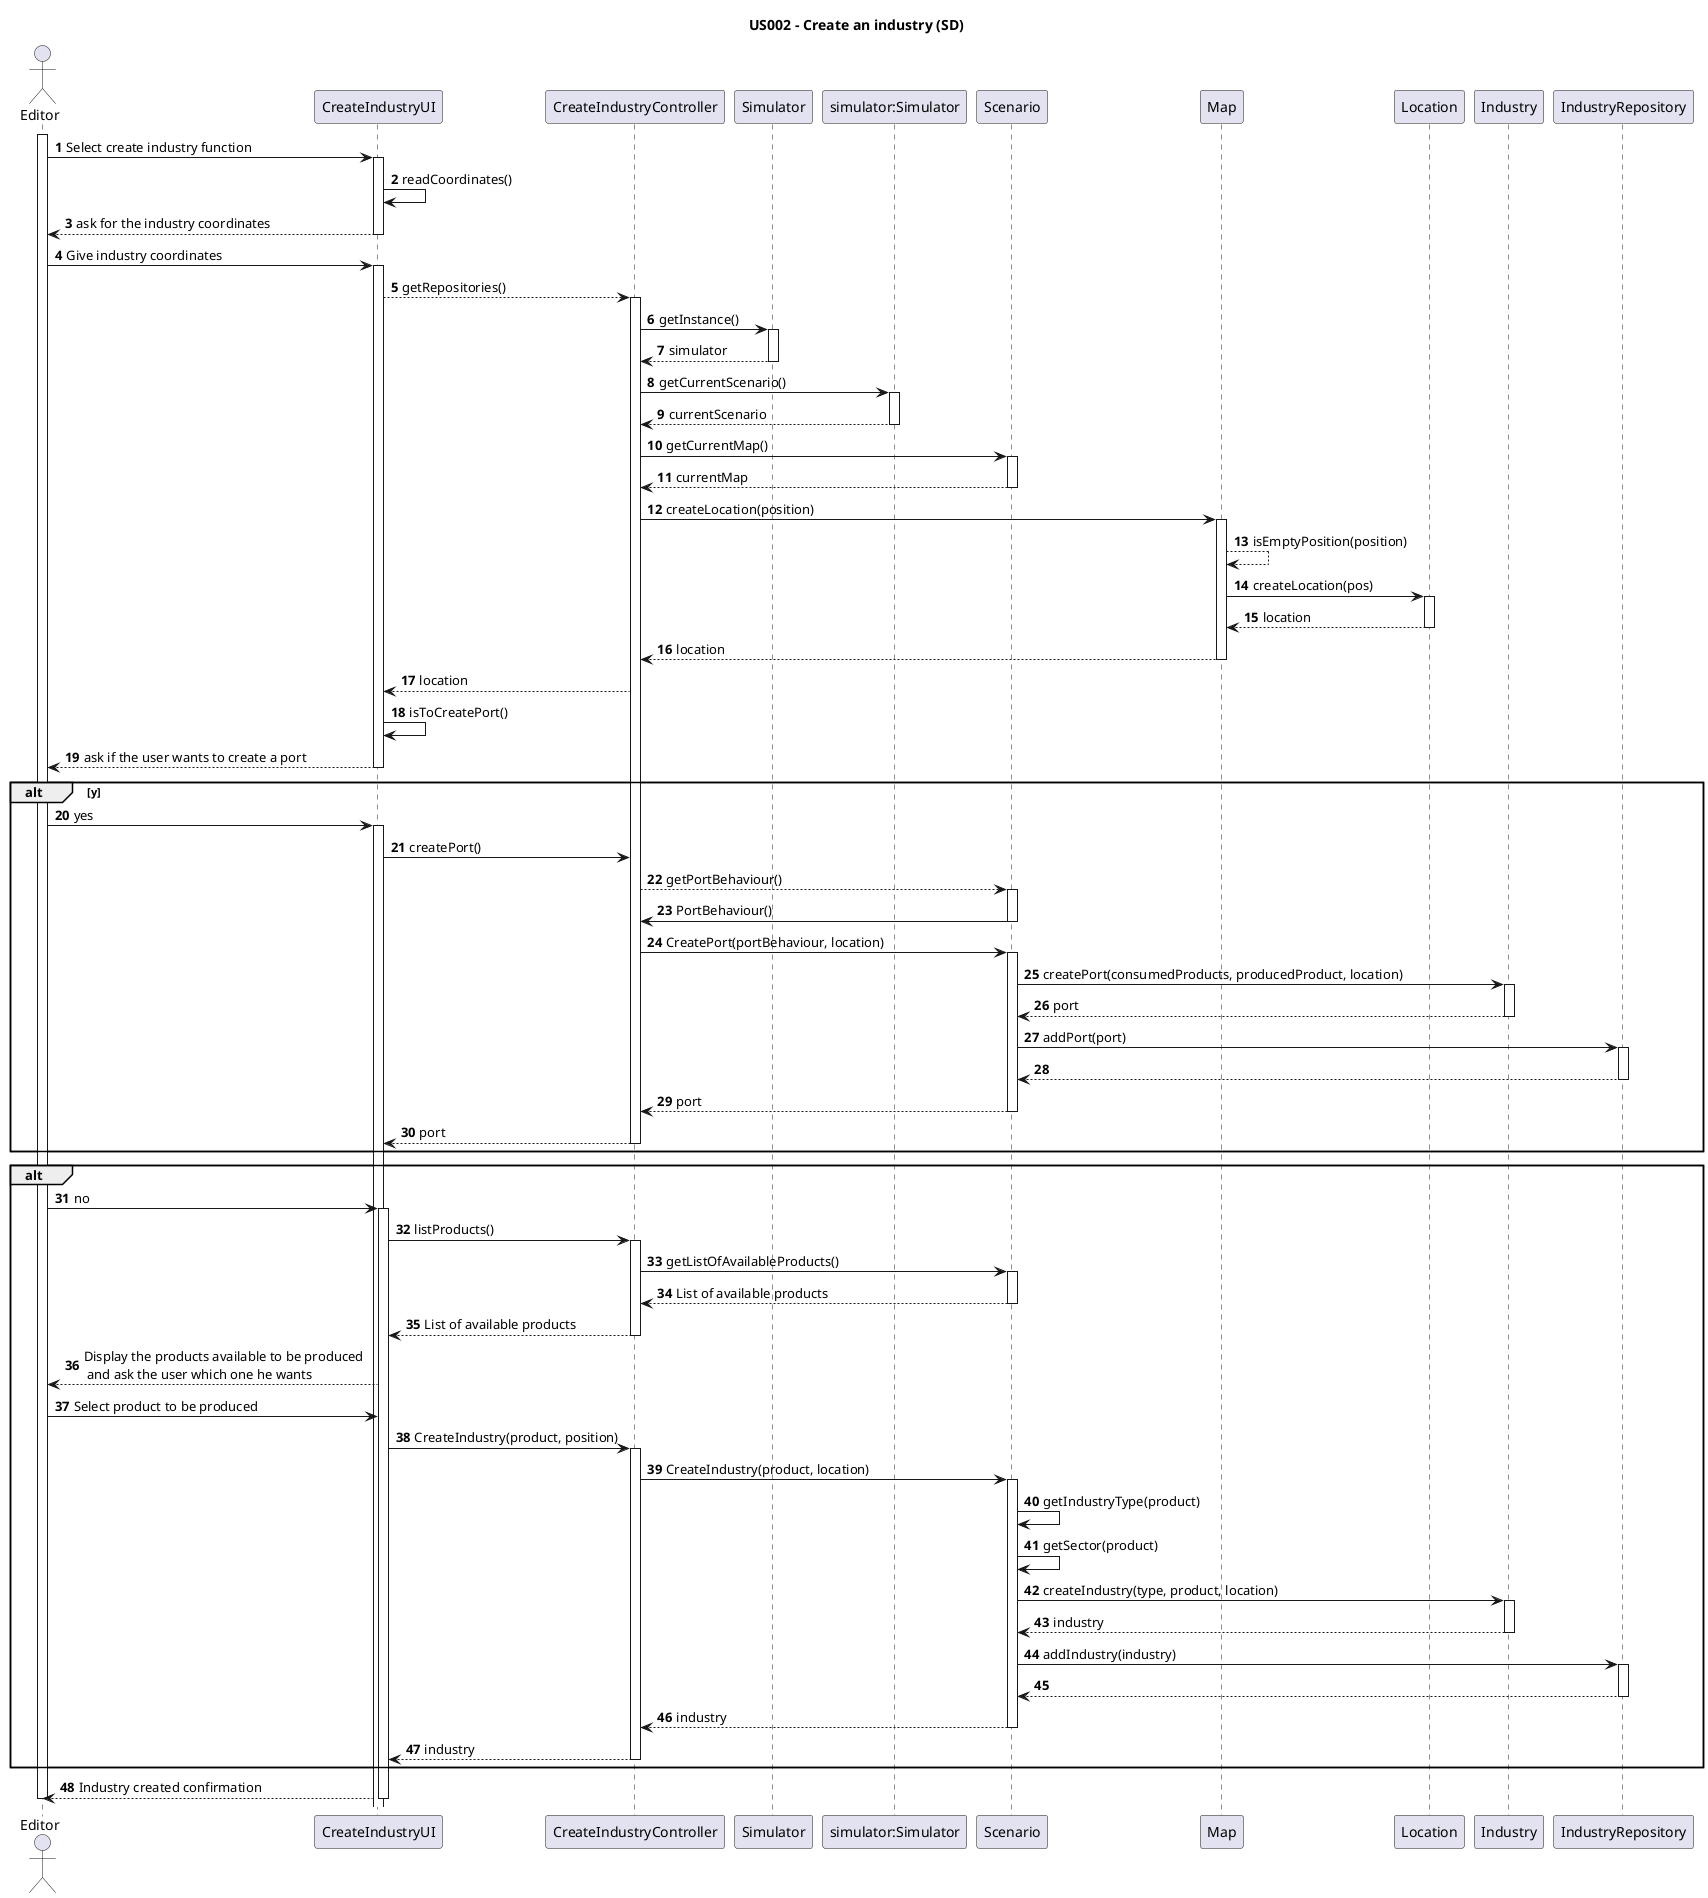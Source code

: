 @startuml
title US002 - Create an industry (SD)

autonumber
actor Editor

activate Editor
	Editor -> CreateIndustryUI: Select create industry function
	activate CreateIndustryUI
		CreateIndustryUI -> CreateIndustryUI : readCoordinates()
		CreateIndustryUI --> Editor : ask for the industry coordinates
		deactivate CreateIndustryUI

		Editor -> CreateIndustryUI: Give industry coordinates
		activate CreateIndustryUI
        		CreateIndustryUI --> CreateIndustryController : getRepositories()

        		activate CreateIndustryController
        			CreateIndustryController -> Simulator : getInstance()
        			activate Simulator
        				Simulator --> CreateIndustryController : simulator
        			deactivate Simulator
        			CreateIndustryController -> "simulator:Simulator" : getCurrentScenario()
        			activate "simulator:Simulator"
        				"simulator:Simulator" --> CreateIndustryController : currentScenario
        			deactivate "simulator:Simulator"
        			CreateIndustryController -> Scenario : getCurrentMap()
        			activate Scenario
        				Scenario --> CreateIndustryController : currentMap
        			deactivate Scenario

        			CreateIndustryController -> Map : createLocation(position)
        			activate Map
        				Map  --> Map : isEmptyPosition(position)
        				Map -> Location : createLocation(pos)
        				activate Location
        				Location --> Map : location
        				deactivate Location
        			Map  --> CreateIndustryController : location
        			deactivate Map
        			CreateIndustryController  --> CreateIndustryUI : location
		CreateIndustryUI -> CreateIndustryUI : isToCreatePort()
		CreateIndustryUI --> Editor : ask if the user wants to create a port
		deactivate CreateIndustryUI

		alt y
		    Editor -> CreateIndustryUI: yes
            activate CreateIndustryUI
    		CreateIndustryUI -> CreateIndustryController   : createPort()
			CreateIndustryController --> Scenario : getPortBehaviour()
			activate "Scenario"
				Scenario -> CreateIndustryController : PortBehaviour()
			deactivate "Scenario"

			CreateIndustryController -> Scenario : CreatePort(portBehaviour, location)
			activate Scenario

				Scenario -> Industry : createPort(consumedProducts, producedProduct, location)
                	activate Industry
                		Industry --> Scenario : port
                	deactivate Industry
                	    Scenario -> IndustryRepository : addPort(port)
                	activate IndustryRepository
                	    IndustryRepository  --> Scenario
                	deactivate IndustryRepository
                	    Scenario --> CreateIndustryController : port
                	deactivate Scenario
                	CreateIndustryController --> CreateIndustryUI :port
                deactivate CreateIndustryController
		end


		alt
		    Editor -> CreateIndustryUI: no
            activate CreateIndustryUI
			CreateIndustryUI -> CreateIndustryController   : listProducts()
			activate CreateIndustryController
			CreateIndustryController -> Scenario : getListOfAvailableProducts()
			activate Scenario
				Scenario --> CreateIndustryController : List of available products
			deactivate Scenario
			CreateIndustryController --> CreateIndustryUI : List of available products
			deactivate CreateIndustryController
		deactivate CreateIndustryController

			CreateIndustryUI --> Editor: Display the products available to be produced \n and ask the user which one he wants
			Editor -> CreateIndustryUI: Select product to be produced
			CreateIndustryUI -> CreateIndustryController : CreateIndustry(product, position)

		activate CreateIndustryController
			CreateIndustryController -> Scenario : CreateIndustry(product, location)
			activate Scenario
			Scenario -> Scenario : getIndustryType(product)
			Scenario -> Scenario : getSector(product)
			Scenario -> Industry : createIndustry(type, product, location)
				activate Industry
				Industry --> Scenario : industry
				deactivate Industry
			    Scenario -> IndustryRepository : addIndustry(industry)
				activate IndustryRepository
			    IndustryRepository  --> Scenario
				deactivate IndustryRepository
			Scenario --> CreateIndustryController : industry
			deactivate Scenario
			CreateIndustryController --> CreateIndustryUI :industry
		deactivate CreateIndustryController
	end
	CreateIndustryUI --> Editor: Industry created confirmation
	deactivate CreateIndustryUI
deactivate Editor

@enduml